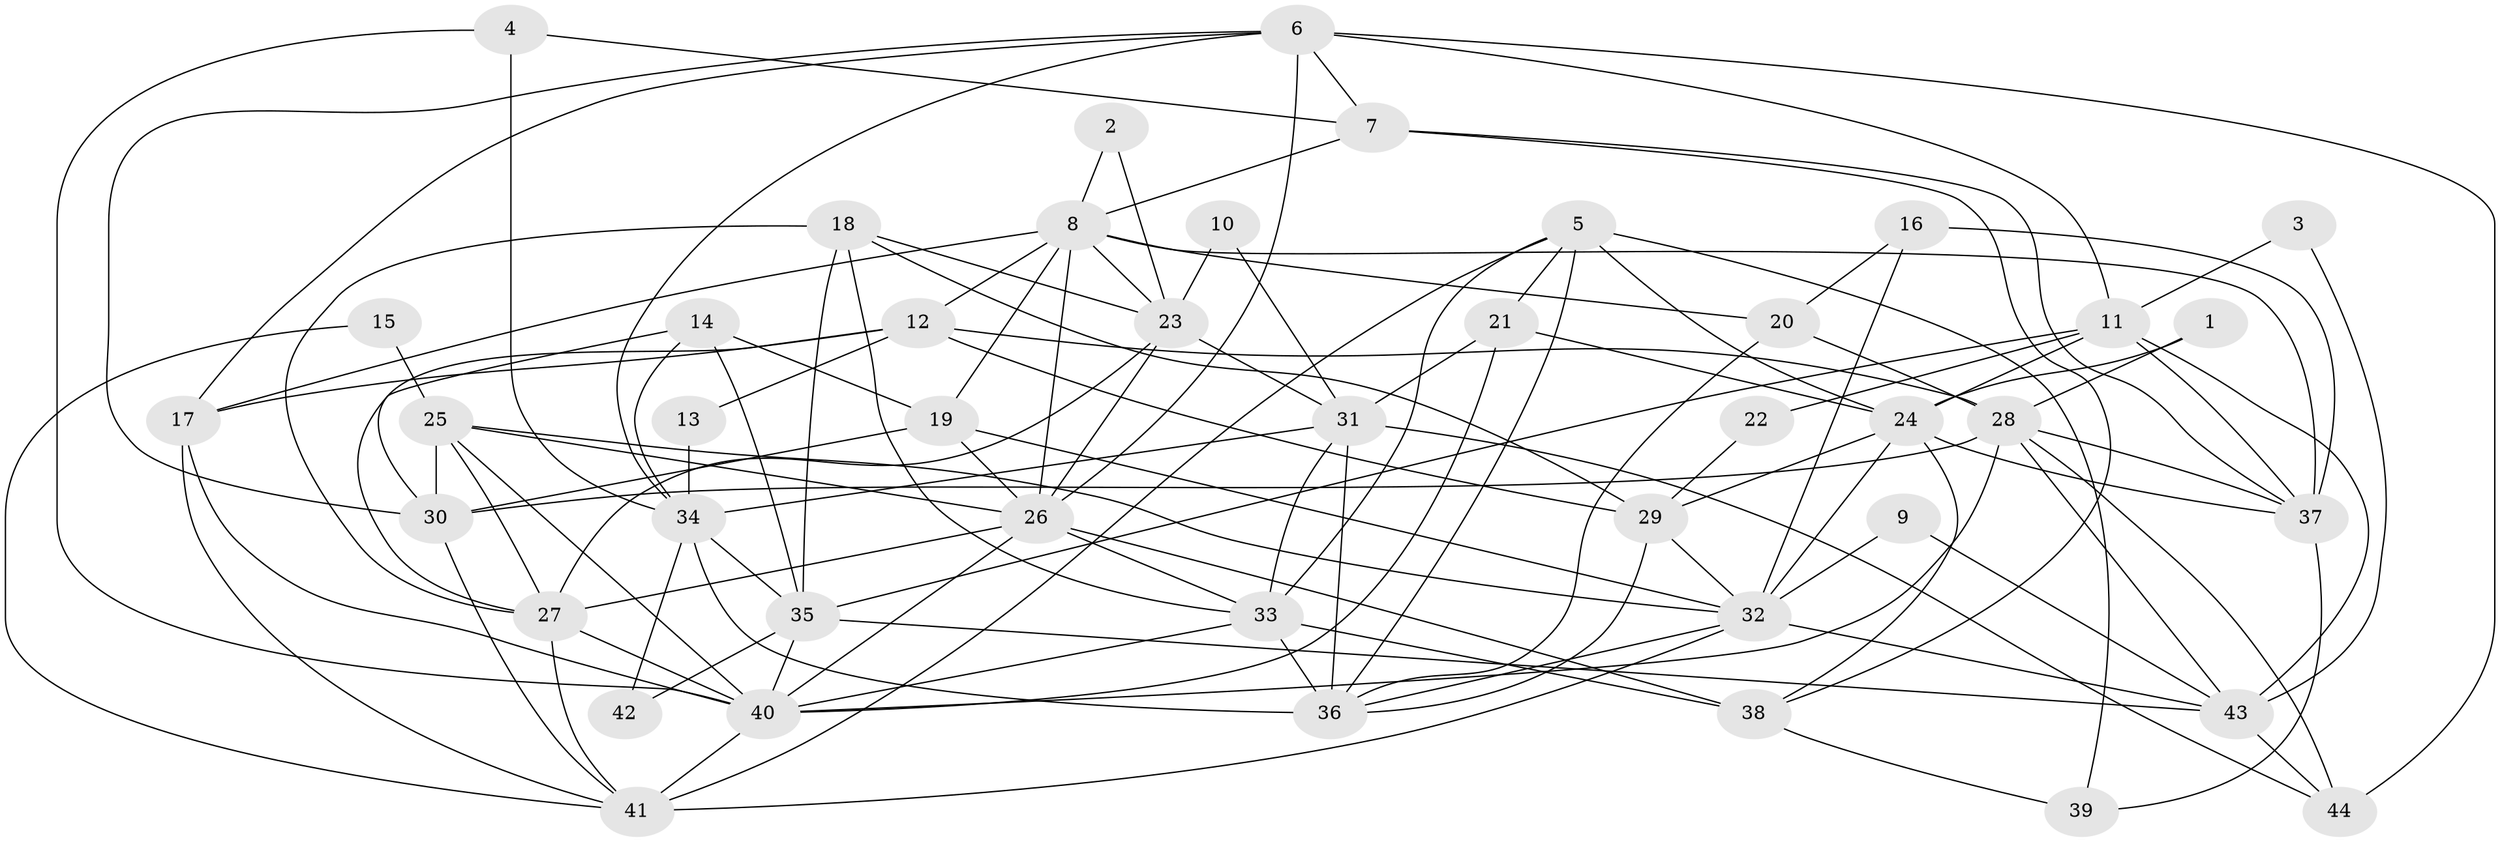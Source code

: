 // original degree distribution, {4: 0.32954545454545453, 2: 0.11363636363636363, 3: 0.26136363636363635, 5: 0.18181818181818182, 7: 0.056818181818181816, 6: 0.045454545454545456, 8: 0.011363636363636364}
// Generated by graph-tools (version 1.1) at 2025/50/03/09/25 03:50:02]
// undirected, 44 vertices, 118 edges
graph export_dot {
graph [start="1"]
  node [color=gray90,style=filled];
  1;
  2;
  3;
  4;
  5;
  6;
  7;
  8;
  9;
  10;
  11;
  12;
  13;
  14;
  15;
  16;
  17;
  18;
  19;
  20;
  21;
  22;
  23;
  24;
  25;
  26;
  27;
  28;
  29;
  30;
  31;
  32;
  33;
  34;
  35;
  36;
  37;
  38;
  39;
  40;
  41;
  42;
  43;
  44;
  1 -- 24 [weight=1.0];
  1 -- 28 [weight=1.0];
  2 -- 8 [weight=1.0];
  2 -- 23 [weight=1.0];
  3 -- 11 [weight=1.0];
  3 -- 43 [weight=1.0];
  4 -- 7 [weight=1.0];
  4 -- 34 [weight=1.0];
  4 -- 40 [weight=1.0];
  5 -- 21 [weight=1.0];
  5 -- 24 [weight=1.0];
  5 -- 33 [weight=1.0];
  5 -- 36 [weight=1.0];
  5 -- 39 [weight=2.0];
  5 -- 41 [weight=1.0];
  6 -- 7 [weight=1.0];
  6 -- 11 [weight=1.0];
  6 -- 17 [weight=1.0];
  6 -- 26 [weight=1.0];
  6 -- 30 [weight=1.0];
  6 -- 34 [weight=1.0];
  6 -- 44 [weight=1.0];
  7 -- 8 [weight=1.0];
  7 -- 37 [weight=1.0];
  7 -- 38 [weight=1.0];
  8 -- 12 [weight=1.0];
  8 -- 17 [weight=1.0];
  8 -- 19 [weight=1.0];
  8 -- 20 [weight=1.0];
  8 -- 23 [weight=1.0];
  8 -- 26 [weight=1.0];
  8 -- 37 [weight=1.0];
  9 -- 32 [weight=1.0];
  9 -- 43 [weight=1.0];
  10 -- 23 [weight=1.0];
  10 -- 31 [weight=1.0];
  11 -- 22 [weight=1.0];
  11 -- 24 [weight=1.0];
  11 -- 35 [weight=1.0];
  11 -- 37 [weight=1.0];
  11 -- 43 [weight=1.0];
  12 -- 13 [weight=1.0];
  12 -- 17 [weight=1.0];
  12 -- 27 [weight=1.0];
  12 -- 28 [weight=1.0];
  12 -- 29 [weight=1.0];
  13 -- 34 [weight=1.0];
  14 -- 19 [weight=1.0];
  14 -- 30 [weight=1.0];
  14 -- 34 [weight=1.0];
  14 -- 35 [weight=1.0];
  15 -- 25 [weight=1.0];
  15 -- 41 [weight=1.0];
  16 -- 20 [weight=1.0];
  16 -- 32 [weight=1.0];
  16 -- 37 [weight=1.0];
  17 -- 40 [weight=1.0];
  17 -- 41 [weight=1.0];
  18 -- 23 [weight=1.0];
  18 -- 27 [weight=1.0];
  18 -- 29 [weight=1.0];
  18 -- 33 [weight=1.0];
  18 -- 35 [weight=1.0];
  19 -- 26 [weight=1.0];
  19 -- 30 [weight=1.0];
  19 -- 32 [weight=1.0];
  20 -- 28 [weight=1.0];
  20 -- 36 [weight=1.0];
  21 -- 24 [weight=1.0];
  21 -- 31 [weight=1.0];
  21 -- 40 [weight=1.0];
  22 -- 29 [weight=1.0];
  23 -- 26 [weight=1.0];
  23 -- 27 [weight=1.0];
  23 -- 31 [weight=1.0];
  24 -- 29 [weight=1.0];
  24 -- 32 [weight=1.0];
  24 -- 37 [weight=2.0];
  24 -- 38 [weight=1.0];
  25 -- 26 [weight=1.0];
  25 -- 27 [weight=1.0];
  25 -- 30 [weight=1.0];
  25 -- 32 [weight=1.0];
  25 -- 40 [weight=1.0];
  26 -- 27 [weight=1.0];
  26 -- 33 [weight=1.0];
  26 -- 38 [weight=1.0];
  26 -- 40 [weight=1.0];
  27 -- 40 [weight=1.0];
  27 -- 41 [weight=1.0];
  28 -- 30 [weight=1.0];
  28 -- 37 [weight=1.0];
  28 -- 40 [weight=1.0];
  28 -- 43 [weight=1.0];
  28 -- 44 [weight=1.0];
  29 -- 32 [weight=1.0];
  29 -- 36 [weight=1.0];
  30 -- 41 [weight=1.0];
  31 -- 33 [weight=1.0];
  31 -- 34 [weight=1.0];
  31 -- 36 [weight=1.0];
  31 -- 44 [weight=1.0];
  32 -- 36 [weight=1.0];
  32 -- 41 [weight=2.0];
  32 -- 43 [weight=1.0];
  33 -- 36 [weight=3.0];
  33 -- 38 [weight=1.0];
  33 -- 40 [weight=1.0];
  34 -- 35 [weight=1.0];
  34 -- 36 [weight=2.0];
  34 -- 42 [weight=2.0];
  35 -- 40 [weight=1.0];
  35 -- 42 [weight=1.0];
  35 -- 43 [weight=1.0];
  37 -- 39 [weight=1.0];
  38 -- 39 [weight=1.0];
  40 -- 41 [weight=1.0];
  43 -- 44 [weight=1.0];
}
